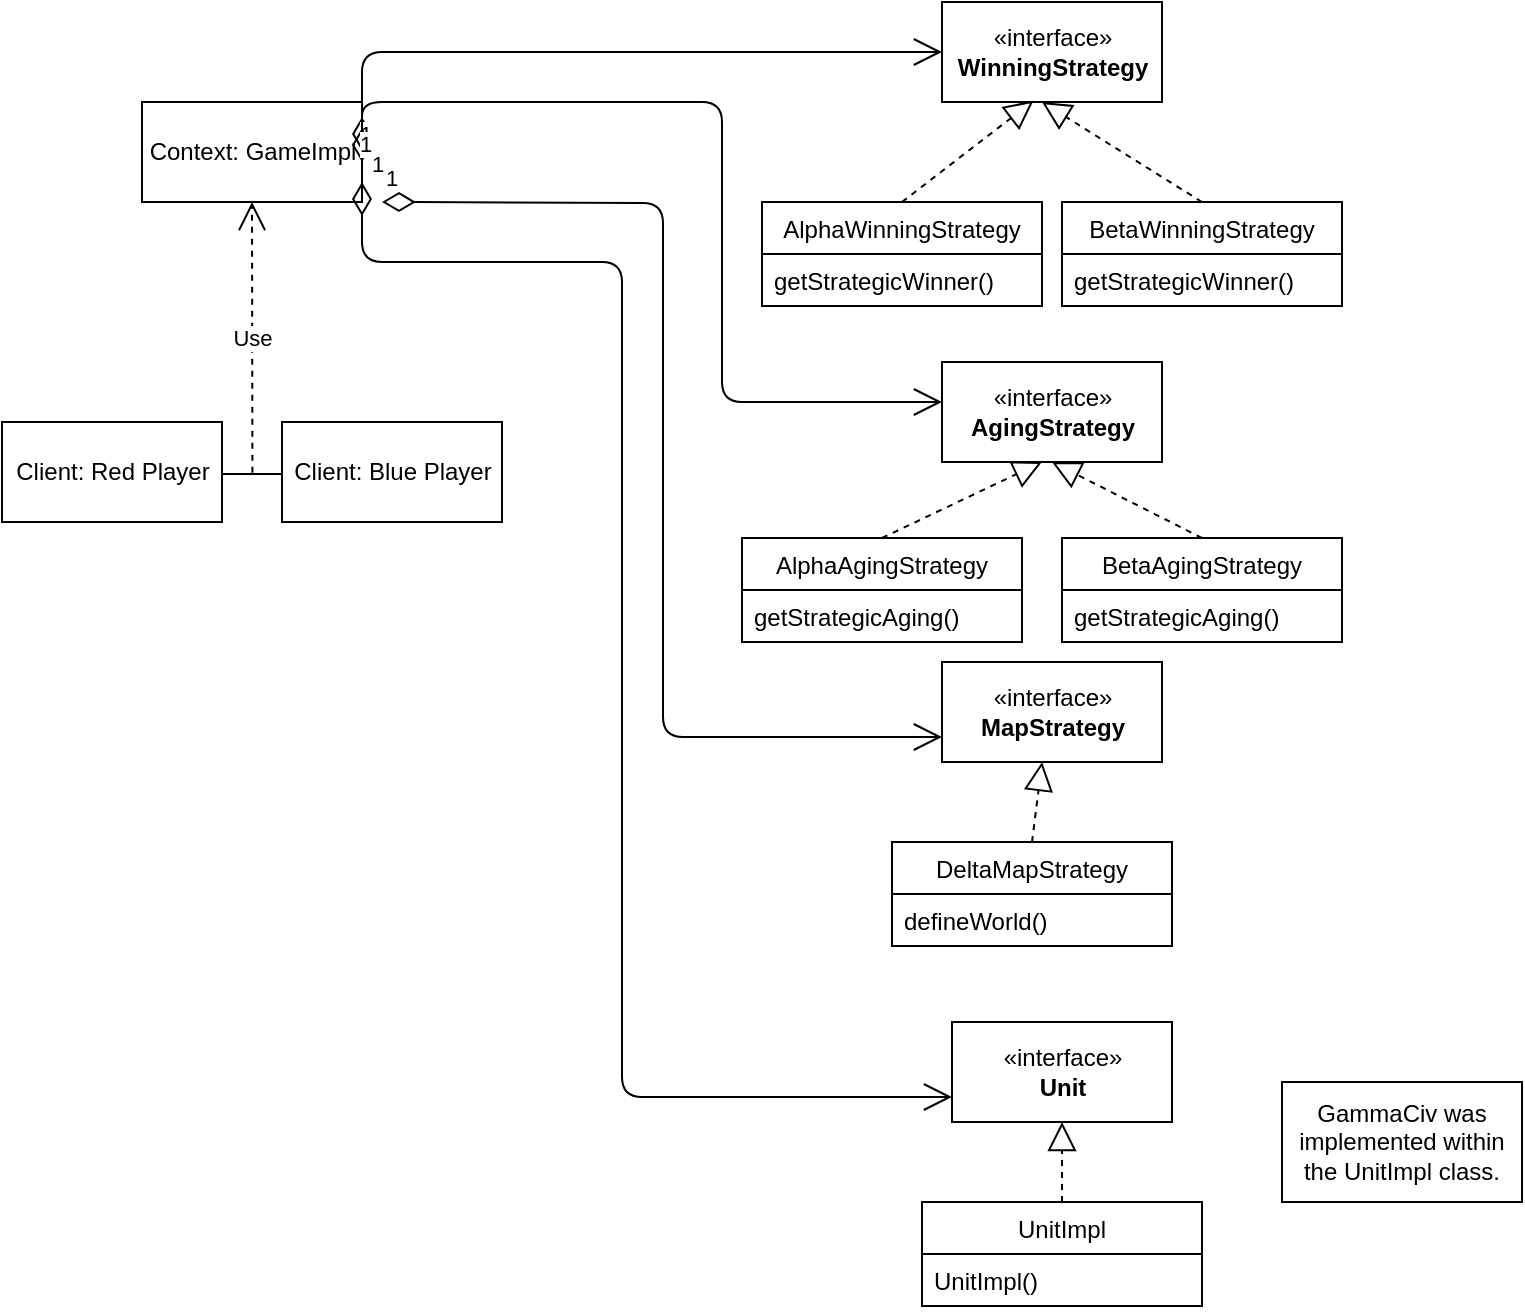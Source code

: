 <mxfile version="15.3.8" type="github">
  <diagram id="C5RBs43oDa-KdzZeNtuy" name="Page-1">
    <mxGraphModel dx="1697" dy="827" grid="1" gridSize="10" guides="1" tooltips="1" connect="1" arrows="1" fold="1" page="1" pageScale="1" pageWidth="827" pageHeight="1169" math="0" shadow="0">
      <root>
        <mxCell id="WIyWlLk6GJQsqaUBKTNV-0" />
        <mxCell id="WIyWlLk6GJQsqaUBKTNV-1" parent="WIyWlLk6GJQsqaUBKTNV-0" />
        <mxCell id="vXgof_g3i4fkO1dfEwPK-1" value="«interface»&lt;br&gt;&lt;b&gt;AgingStrategy&lt;/b&gt;" style="html=1;" vertex="1" parent="WIyWlLk6GJQsqaUBKTNV-1">
          <mxGeometry x="480" y="190" width="110" height="50" as="geometry" />
        </mxCell>
        <mxCell id="vXgof_g3i4fkO1dfEwPK-3" value="Context: GameImpl" style="html=1;" vertex="1" parent="WIyWlLk6GJQsqaUBKTNV-1">
          <mxGeometry x="80" y="60" width="110" height="50" as="geometry" />
        </mxCell>
        <mxCell id="vXgof_g3i4fkO1dfEwPK-13" value="Client: Red Player" style="html=1;" vertex="1" parent="WIyWlLk6GJQsqaUBKTNV-1">
          <mxGeometry x="10" y="220" width="110" height="50" as="geometry" />
        </mxCell>
        <mxCell id="vXgof_g3i4fkO1dfEwPK-14" value="Client: Blue Player" style="html=1;" vertex="1" parent="WIyWlLk6GJQsqaUBKTNV-1">
          <mxGeometry x="150" y="220" width="110" height="50" as="geometry" />
        </mxCell>
        <mxCell id="vXgof_g3i4fkO1dfEwPK-19" value="«interface»&lt;br&gt;&lt;b&gt;WinningStrategy&lt;/b&gt;" style="html=1;" vertex="1" parent="WIyWlLk6GJQsqaUBKTNV-1">
          <mxGeometry x="480" y="10" width="110" height="50" as="geometry" />
        </mxCell>
        <mxCell id="vXgof_g3i4fkO1dfEwPK-20" value="«interface»&lt;br&gt;&lt;b&gt;MapStrategy&lt;/b&gt;" style="html=1;" vertex="1" parent="WIyWlLk6GJQsqaUBKTNV-1">
          <mxGeometry x="480" y="340" width="110" height="50" as="geometry" />
        </mxCell>
        <mxCell id="vXgof_g3i4fkO1dfEwPK-23" value="Use" style="endArrow=open;endSize=12;dashed=1;html=1;exitX=0.507;exitY=0.425;exitDx=0;exitDy=0;exitPerimeter=0;entryX=0.5;entryY=1;entryDx=0;entryDy=0;" edge="1" parent="WIyWlLk6GJQsqaUBKTNV-1" source="vXgof_g3i4fkO1dfEwPK-26" target="vXgof_g3i4fkO1dfEwPK-3">
          <mxGeometry width="160" relative="1" as="geometry">
            <mxPoint x="86.667" y="230" as="sourcePoint" />
            <mxPoint x="120" y="120" as="targetPoint" />
            <Array as="points" />
          </mxGeometry>
        </mxCell>
        <mxCell id="vXgof_g3i4fkO1dfEwPK-25" value="«interface»&lt;br&gt;&lt;b&gt;Unit&lt;/b&gt;" style="html=1;" vertex="1" parent="WIyWlLk6GJQsqaUBKTNV-1">
          <mxGeometry x="485" y="520" width="110" height="50" as="geometry" />
        </mxCell>
        <mxCell id="vXgof_g3i4fkO1dfEwPK-26" value="" style="line;strokeWidth=1;fillColor=none;align=left;verticalAlign=middle;spacingTop=-1;spacingLeft=3;spacingRight=3;rotatable=0;labelPosition=right;points=[];portConstraint=eastwest;" vertex="1" parent="WIyWlLk6GJQsqaUBKTNV-1">
          <mxGeometry x="120" y="242" width="30" height="8" as="geometry" />
        </mxCell>
        <mxCell id="vXgof_g3i4fkO1dfEwPK-27" value="1" style="endArrow=open;html=1;endSize=12;startArrow=diamondThin;startSize=14;startFill=0;edgeStyle=orthogonalEdgeStyle;align=left;verticalAlign=bottom;entryX=0;entryY=0.5;entryDx=0;entryDy=0;" edge="1" parent="WIyWlLk6GJQsqaUBKTNV-1" target="vXgof_g3i4fkO1dfEwPK-19">
          <mxGeometry x="-1" y="3" relative="1" as="geometry">
            <mxPoint x="190" y="84.5" as="sourcePoint" />
            <mxPoint x="350" y="84.5" as="targetPoint" />
            <Array as="points">
              <mxPoint x="190" y="35" />
            </Array>
          </mxGeometry>
        </mxCell>
        <mxCell id="vXgof_g3i4fkO1dfEwPK-31" value="1" style="endArrow=open;html=1;endSize=12;startArrow=diamondThin;startSize=14;startFill=0;edgeStyle=orthogonalEdgeStyle;align=left;verticalAlign=bottom;entryX=0;entryY=0.75;entryDx=0;entryDy=0;" edge="1" parent="WIyWlLk6GJQsqaUBKTNV-1" target="vXgof_g3i4fkO1dfEwPK-25">
          <mxGeometry x="-1" y="3" relative="1" as="geometry">
            <mxPoint x="190" y="100" as="sourcePoint" />
            <mxPoint x="340" y="100" as="targetPoint" />
            <Array as="points">
              <mxPoint x="190" y="140" />
              <mxPoint x="320" y="140" />
              <mxPoint x="320" y="557" />
            </Array>
          </mxGeometry>
        </mxCell>
        <mxCell id="vXgof_g3i4fkO1dfEwPK-33" value="AlphaWinningStrategy" style="swimlane;fontStyle=0;childLayout=stackLayout;horizontal=1;startSize=26;fillColor=none;horizontalStack=0;resizeParent=1;resizeParentMax=0;resizeLast=0;collapsible=1;marginBottom=0;" vertex="1" parent="WIyWlLk6GJQsqaUBKTNV-1">
          <mxGeometry x="390" y="110" width="140" height="52" as="geometry" />
        </mxCell>
        <mxCell id="vXgof_g3i4fkO1dfEwPK-34" value="getStrategicWinner()" style="text;strokeColor=none;fillColor=none;align=left;verticalAlign=top;spacingLeft=4;spacingRight=4;overflow=hidden;rotatable=0;points=[[0,0.5],[1,0.5]];portConstraint=eastwest;" vertex="1" parent="vXgof_g3i4fkO1dfEwPK-33">
          <mxGeometry y="26" width="140" height="26" as="geometry" />
        </mxCell>
        <mxCell id="vXgof_g3i4fkO1dfEwPK-37" value="BetaWinningStrategy" style="swimlane;fontStyle=0;childLayout=stackLayout;horizontal=1;startSize=26;fillColor=none;horizontalStack=0;resizeParent=1;resizeParentMax=0;resizeLast=0;collapsible=1;marginBottom=0;" vertex="1" parent="WIyWlLk6GJQsqaUBKTNV-1">
          <mxGeometry x="540" y="110" width="140" height="52" as="geometry" />
        </mxCell>
        <mxCell id="vXgof_g3i4fkO1dfEwPK-38" value="getStrategicWinner()" style="text;strokeColor=none;fillColor=none;align=left;verticalAlign=top;spacingLeft=4;spacingRight=4;overflow=hidden;rotatable=0;points=[[0,0.5],[1,0.5]];portConstraint=eastwest;" vertex="1" parent="vXgof_g3i4fkO1dfEwPK-37">
          <mxGeometry y="26" width="140" height="26" as="geometry" />
        </mxCell>
        <mxCell id="vXgof_g3i4fkO1dfEwPK-41" value="AlphaAgingStrategy" style="swimlane;fontStyle=0;childLayout=stackLayout;horizontal=1;startSize=26;fillColor=none;horizontalStack=0;resizeParent=1;resizeParentMax=0;resizeLast=0;collapsible=1;marginBottom=0;" vertex="1" parent="WIyWlLk6GJQsqaUBKTNV-1">
          <mxGeometry x="380" y="278" width="140" height="52" as="geometry" />
        </mxCell>
        <mxCell id="vXgof_g3i4fkO1dfEwPK-42" value="getStrategicAging()" style="text;strokeColor=none;fillColor=none;align=left;verticalAlign=top;spacingLeft=4;spacingRight=4;overflow=hidden;rotatable=0;points=[[0,0.5],[1,0.5]];portConstraint=eastwest;" vertex="1" parent="vXgof_g3i4fkO1dfEwPK-41">
          <mxGeometry y="26" width="140" height="26" as="geometry" />
        </mxCell>
        <mxCell id="vXgof_g3i4fkO1dfEwPK-43" value="BetaAgingStrategy" style="swimlane;fontStyle=0;childLayout=stackLayout;horizontal=1;startSize=26;fillColor=none;horizontalStack=0;resizeParent=1;resizeParentMax=0;resizeLast=0;collapsible=1;marginBottom=0;" vertex="1" parent="WIyWlLk6GJQsqaUBKTNV-1">
          <mxGeometry x="540" y="278" width="140" height="52" as="geometry" />
        </mxCell>
        <mxCell id="vXgof_g3i4fkO1dfEwPK-44" value="getStrategicAging()" style="text;strokeColor=none;fillColor=none;align=left;verticalAlign=top;spacingLeft=4;spacingRight=4;overflow=hidden;rotatable=0;points=[[0,0.5],[1,0.5]];portConstraint=eastwest;" vertex="1" parent="vXgof_g3i4fkO1dfEwPK-43">
          <mxGeometry y="26" width="140" height="26" as="geometry" />
        </mxCell>
        <mxCell id="vXgof_g3i4fkO1dfEwPK-45" value="" style="endArrow=block;dashed=1;endFill=0;endSize=12;html=1;entryX=0.416;entryY=0.987;entryDx=0;entryDy=0;entryPerimeter=0;exitX=0.5;exitY=0;exitDx=0;exitDy=0;" edge="1" parent="WIyWlLk6GJQsqaUBKTNV-1" source="vXgof_g3i4fkO1dfEwPK-33" target="vXgof_g3i4fkO1dfEwPK-19">
          <mxGeometry width="160" relative="1" as="geometry">
            <mxPoint x="550" y="180" as="sourcePoint" />
            <mxPoint x="510" y="150" as="targetPoint" />
          </mxGeometry>
        </mxCell>
        <mxCell id="vXgof_g3i4fkO1dfEwPK-46" value="" style="endArrow=block;dashed=1;endFill=0;endSize=12;html=1;exitX=0.5;exitY=0;exitDx=0;exitDy=0;" edge="1" parent="WIyWlLk6GJQsqaUBKTNV-1" source="vXgof_g3i4fkO1dfEwPK-37">
          <mxGeometry width="160" relative="1" as="geometry">
            <mxPoint x="630" y="90" as="sourcePoint" />
            <mxPoint x="530" y="60" as="targetPoint" />
          </mxGeometry>
        </mxCell>
        <mxCell id="vXgof_g3i4fkO1dfEwPK-47" value="" style="endArrow=block;dashed=1;endFill=0;endSize=12;html=1;exitX=0.5;exitY=0;exitDx=0;exitDy=0;" edge="1" parent="WIyWlLk6GJQsqaUBKTNV-1" source="vXgof_g3i4fkO1dfEwPK-41">
          <mxGeometry width="160" relative="1" as="geometry">
            <mxPoint x="530" y="250" as="sourcePoint" />
            <mxPoint x="530" y="240" as="targetPoint" />
          </mxGeometry>
        </mxCell>
        <mxCell id="vXgof_g3i4fkO1dfEwPK-50" value="UnitImpl" style="swimlane;fontStyle=0;childLayout=stackLayout;horizontal=1;startSize=26;fillColor=none;horizontalStack=0;resizeParent=1;resizeParentMax=0;resizeLast=0;collapsible=1;marginBottom=0;" vertex="1" parent="WIyWlLk6GJQsqaUBKTNV-1">
          <mxGeometry x="470" y="610" width="140" height="52" as="geometry" />
        </mxCell>
        <mxCell id="vXgof_g3i4fkO1dfEwPK-52" value="UnitImpl()" style="text;strokeColor=none;fillColor=none;align=left;verticalAlign=top;spacingLeft=4;spacingRight=4;overflow=hidden;rotatable=0;points=[[0,0.5],[1,0.5]];portConstraint=eastwest;" vertex="1" parent="vXgof_g3i4fkO1dfEwPK-50">
          <mxGeometry y="26" width="140" height="26" as="geometry" />
        </mxCell>
        <mxCell id="vXgof_g3i4fkO1dfEwPK-51" value="" style="endArrow=block;dashed=1;endFill=0;endSize=12;html=1;exitX=0.5;exitY=0;exitDx=0;exitDy=0;entryX=0.5;entryY=1;entryDx=0;entryDy=0;" edge="1" parent="WIyWlLk6GJQsqaUBKTNV-1" source="vXgof_g3i4fkO1dfEwPK-50" target="vXgof_g3i4fkO1dfEwPK-25">
          <mxGeometry width="160" relative="1" as="geometry">
            <mxPoint x="540" y="560" as="sourcePoint" />
            <mxPoint x="580" y="590" as="targetPoint" />
          </mxGeometry>
        </mxCell>
        <mxCell id="vXgof_g3i4fkO1dfEwPK-53" value="DeltaMapStrategy" style="swimlane;fontStyle=0;childLayout=stackLayout;horizontal=1;startSize=26;fillColor=none;horizontalStack=0;resizeParent=1;resizeParentMax=0;resizeLast=0;collapsible=1;marginBottom=0;" vertex="1" parent="WIyWlLk6GJQsqaUBKTNV-1">
          <mxGeometry x="455" y="430" width="140" height="52" as="geometry" />
        </mxCell>
        <mxCell id="vXgof_g3i4fkO1dfEwPK-54" value="defineWorld()" style="text;strokeColor=none;fillColor=none;align=left;verticalAlign=top;spacingLeft=4;spacingRight=4;overflow=hidden;rotatable=0;points=[[0,0.5],[1,0.5]];portConstraint=eastwest;" vertex="1" parent="vXgof_g3i4fkO1dfEwPK-53">
          <mxGeometry y="26" width="140" height="26" as="geometry" />
        </mxCell>
        <mxCell id="vXgof_g3i4fkO1dfEwPK-55" value="" style="endArrow=block;dashed=1;endFill=0;endSize=12;html=1;entryX=0.455;entryY=1;entryDx=0;entryDy=0;entryPerimeter=0;exitX=0.5;exitY=0;exitDx=0;exitDy=0;" edge="1" parent="WIyWlLk6GJQsqaUBKTNV-1" source="vXgof_g3i4fkO1dfEwPK-53" target="vXgof_g3i4fkO1dfEwPK-20">
          <mxGeometry width="160" relative="1" as="geometry">
            <mxPoint x="570" y="410" as="sourcePoint" />
            <mxPoint x="539" y="410" as="targetPoint" />
          </mxGeometry>
        </mxCell>
        <mxCell id="vXgof_g3i4fkO1dfEwPK-56" value="1" style="endArrow=open;html=1;endSize=12;startArrow=diamondThin;startSize=14;startFill=0;edgeStyle=orthogonalEdgeStyle;align=left;verticalAlign=bottom;entryX=0;entryY=0.5;entryDx=0;entryDy=0;" edge="1" parent="WIyWlLk6GJQsqaUBKTNV-1">
          <mxGeometry x="-1" y="3" relative="1" as="geometry">
            <mxPoint x="190" y="90" as="sourcePoint" />
            <mxPoint x="480" y="210" as="targetPoint" />
            <Array as="points">
              <mxPoint x="190" y="60" />
              <mxPoint x="370" y="60" />
              <mxPoint x="370" y="210" />
            </Array>
          </mxGeometry>
        </mxCell>
        <mxCell id="vXgof_g3i4fkO1dfEwPK-48" value="" style="endArrow=block;dashed=1;endFill=0;endSize=12;html=1;exitX=0.5;exitY=0;exitDx=0;exitDy=0;entryX=0.5;entryY=1;entryDx=0;entryDy=0;" edge="1" parent="WIyWlLk6GJQsqaUBKTNV-1" source="vXgof_g3i4fkO1dfEwPK-43" target="vXgof_g3i4fkO1dfEwPK-1">
          <mxGeometry width="160" relative="1" as="geometry">
            <mxPoint x="566" y="258" as="sourcePoint" />
            <mxPoint x="650" y="230" as="targetPoint" />
          </mxGeometry>
        </mxCell>
        <mxCell id="vXgof_g3i4fkO1dfEwPK-57" value="1" style="endArrow=open;html=1;endSize=12;startArrow=diamondThin;startSize=14;startFill=0;edgeStyle=orthogonalEdgeStyle;align=left;verticalAlign=bottom;entryX=0;entryY=0.75;entryDx=0;entryDy=0;" edge="1" parent="WIyWlLk6GJQsqaUBKTNV-1" target="vXgof_g3i4fkO1dfEwPK-20">
          <mxGeometry x="-1" y="3" relative="1" as="geometry">
            <mxPoint x="200" y="110" as="sourcePoint" />
            <mxPoint x="480" y="365" as="targetPoint" />
          </mxGeometry>
        </mxCell>
        <mxCell id="vXgof_g3i4fkO1dfEwPK-58" value="GammaCiv was implemented within the UnitImpl class." style="rounded=0;whiteSpace=wrap;html=1;" vertex="1" parent="WIyWlLk6GJQsqaUBKTNV-1">
          <mxGeometry x="650" y="550" width="120" height="60" as="geometry" />
        </mxCell>
      </root>
    </mxGraphModel>
  </diagram>
</mxfile>
